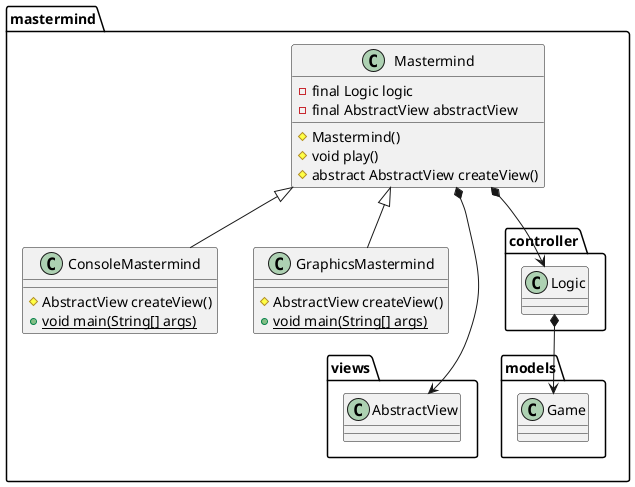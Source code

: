 @startuml

    class mastermind.Mastermind{
        - final Logic logic
        - final AbstractView abstractView
        # Mastermind()
        # void play()
        # abstract AbstractView createView()
    }

    class mastermind.ConsoleMastermind extends mastermind.Mastermind{
        # AbstractView createView()
        + {static} void main(String[] args)
    }

    class mastermind.GraphicsMastermind extends mastermind.Mastermind{
        # AbstractView createView()
        + {static} void main(String[] args)
    }

    mastermind.Mastermind *---> mastermind.views.AbstractView
    mastermind.Mastermind *--> mastermind.controller.Logic
    mastermind.controller.Logic *--> mastermind.models.Game

@enduml